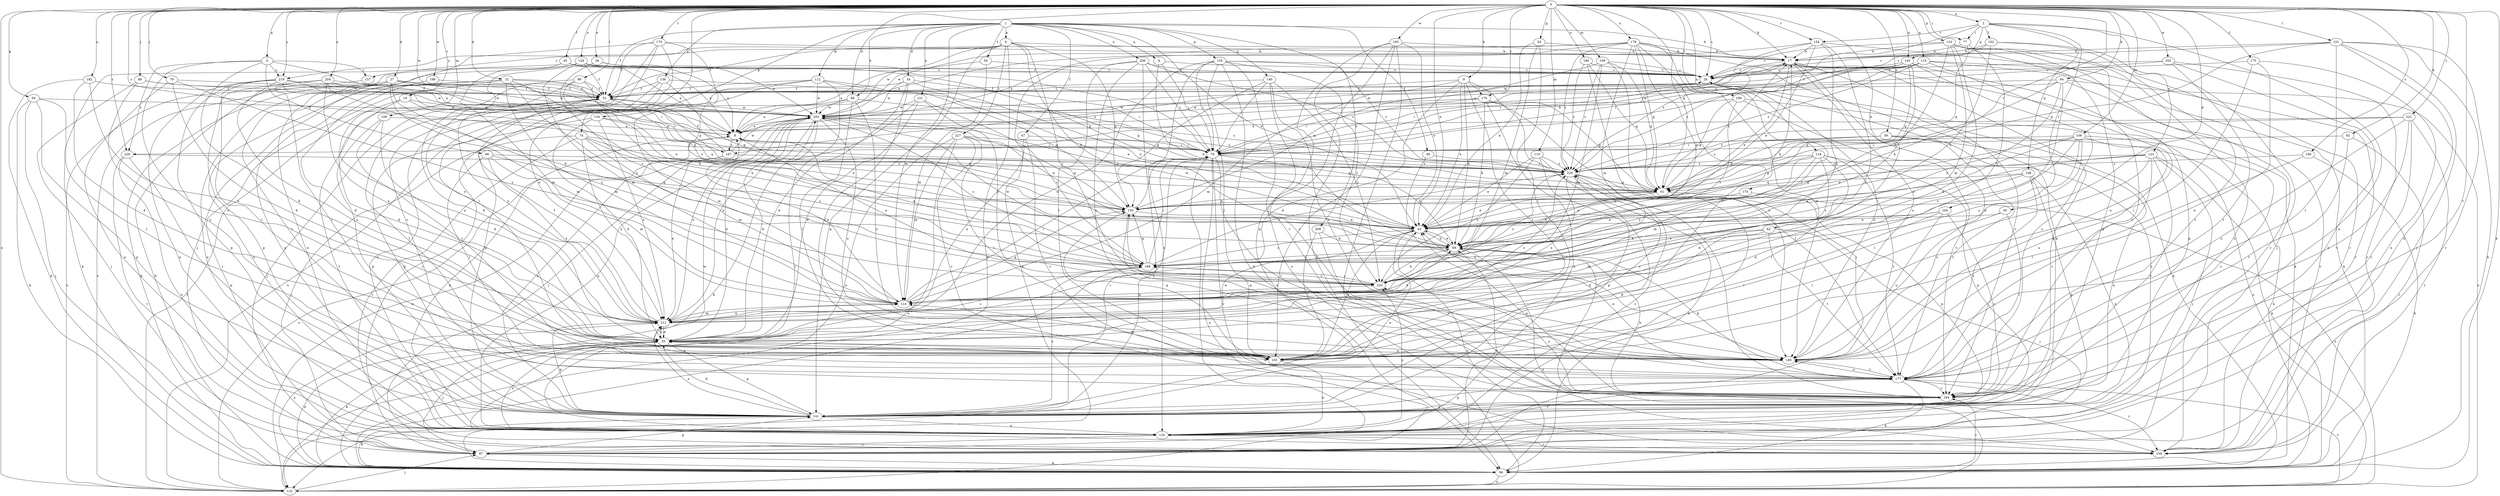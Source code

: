 strict digraph  {
0;
1;
2;
3;
4;
6;
8;
9;
17;
19;
26;
27;
30;
31;
34;
35;
38;
39;
43;
45;
47;
49;
50;
52;
54;
56;
61;
62;
66;
68;
69;
74;
77;
78;
79;
86;
87;
92;
94;
96;
98;
101;
102;
104;
105;
106;
108;
109;
110;
112;
114;
115;
118;
121;
123;
124;
128;
132;
133;
134;
135;
136;
140;
141;
145;
148;
150;
154;
157;
159;
166;
167;
168;
169;
170;
174;
175;
176;
177;
179;
180;
182;
185;
194;
195;
198;
202;
203;
204;
206;
209;
211;
219;
220;
221;
226;
227;
229;
0 -> 2  [label=a];
0 -> 3  [label=a];
0 -> 9  [label=b];
0 -> 17  [label=b];
0 -> 19  [label=c];
0 -> 26  [label=c];
0 -> 27  [label=d];
0 -> 30  [label=d];
0 -> 31  [label=d];
0 -> 38  [label=e];
0 -> 39  [label=e];
0 -> 43  [label=e];
0 -> 45  [label=f];
0 -> 54  [label=g];
0 -> 56  [label=g];
0 -> 61  [label=g];
0 -> 62  [label=h];
0 -> 66  [label=h];
0 -> 74  [label=i];
0 -> 77  [label=i];
0 -> 79  [label=j];
0 -> 86  [label=j];
0 -> 92  [label=k];
0 -> 94  [label=k];
0 -> 96  [label=k];
0 -> 98  [label=l];
0 -> 101  [label=l];
0 -> 106  [label=m];
0 -> 108  [label=m];
0 -> 109  [label=m];
0 -> 110  [label=m];
0 -> 115  [label=n];
0 -> 118  [label=n];
0 -> 128  [label=o];
0 -> 132  [label=o];
0 -> 133  [label=p];
0 -> 145  [label=q];
0 -> 154  [label=r];
0 -> 166  [label=s];
0 -> 167  [label=s];
0 -> 169  [label=t];
0 -> 170  [label=t];
0 -> 174  [label=t];
0 -> 175  [label=t];
0 -> 176  [label=t];
0 -> 179  [label=u];
0 -> 180  [label=u];
0 -> 182  [label=u];
0 -> 194  [label=v];
0 -> 195  [label=w];
0 -> 198  [label=w];
0 -> 202  [label=w];
0 -> 203  [label=w];
0 -> 204  [label=x];
0 -> 219  [label=y];
0 -> 221  [label=z];
0 -> 226  [label=z];
1 -> 4  [label=a];
1 -> 6  [label=a];
1 -> 17  [label=b];
1 -> 34  [label=d];
1 -> 43  [label=e];
1 -> 47  [label=f];
1 -> 49  [label=f];
1 -> 50  [label=f];
1 -> 52  [label=f];
1 -> 66  [label=h];
1 -> 112  [label=m];
1 -> 114  [label=m];
1 -> 121  [label=n];
1 -> 134  [label=p];
1 -> 135  [label=p];
1 -> 136  [label=p];
1 -> 140  [label=p];
1 -> 206  [label=x];
1 -> 209  [label=x];
2 -> 77  [label=i];
2 -> 102  [label=l];
2 -> 104  [label=l];
2 -> 123  [label=n];
2 -> 124  [label=n];
2 -> 145  [label=q];
2 -> 148  [label=q];
2 -> 154  [label=r];
2 -> 226  [label=z];
3 -> 8  [label=a];
3 -> 35  [label=d];
3 -> 68  [label=h];
3 -> 157  [label=r];
3 -> 185  [label=u];
3 -> 219  [label=y];
3 -> 226  [label=z];
4 -> 17  [label=b];
4 -> 69  [label=h];
4 -> 96  [label=k];
4 -> 141  [label=p];
4 -> 150  [label=q];
4 -> 157  [label=r];
4 -> 203  [label=w];
4 -> 219  [label=y];
4 -> 220  [label=y];
4 -> 227  [label=z];
6 -> 26  [label=c];
6 -> 69  [label=h];
6 -> 78  [label=i];
8 -> 78  [label=i];
8 -> 124  [label=n];
8 -> 167  [label=s];
9 -> 35  [label=d];
9 -> 43  [label=e];
9 -> 69  [label=h];
9 -> 105  [label=l];
9 -> 114  [label=m];
9 -> 167  [label=s];
9 -> 176  [label=t];
9 -> 194  [label=v];
17 -> 26  [label=c];
17 -> 43  [label=e];
17 -> 78  [label=i];
17 -> 96  [label=k];
17 -> 141  [label=p];
17 -> 185  [label=u];
17 -> 194  [label=v];
19 -> 35  [label=d];
19 -> 69  [label=h];
19 -> 203  [label=w];
19 -> 211  [label=x];
26 -> 52  [label=f];
26 -> 78  [label=i];
26 -> 96  [label=k];
26 -> 185  [label=u];
27 -> 8  [label=a];
27 -> 52  [label=f];
27 -> 96  [label=k];
27 -> 114  [label=m];
27 -> 124  [label=n];
27 -> 132  [label=o];
27 -> 177  [label=t];
27 -> 203  [label=w];
27 -> 220  [label=y];
30 -> 43  [label=e];
30 -> 105  [label=l];
30 -> 177  [label=t];
31 -> 52  [label=f];
31 -> 61  [label=g];
31 -> 69  [label=h];
31 -> 114  [label=m];
31 -> 124  [label=n];
31 -> 141  [label=p];
31 -> 159  [label=r];
31 -> 168  [label=s];
34 -> 35  [label=d];
34 -> 43  [label=e];
34 -> 52  [label=f];
34 -> 78  [label=i];
34 -> 105  [label=l];
34 -> 203  [label=w];
35 -> 43  [label=e];
35 -> 87  [label=j];
35 -> 96  [label=k];
35 -> 105  [label=l];
35 -> 124  [label=n];
35 -> 141  [label=p];
35 -> 168  [label=s];
35 -> 185  [label=u];
35 -> 203  [label=w];
35 -> 211  [label=x];
38 -> 8  [label=a];
38 -> 26  [label=c];
38 -> 168  [label=s];
38 -> 211  [label=x];
39 -> 61  [label=g];
39 -> 78  [label=i];
39 -> 96  [label=k];
39 -> 124  [label=n];
39 -> 177  [label=t];
39 -> 229  [label=z];
43 -> 69  [label=h];
43 -> 168  [label=s];
43 -> 203  [label=w];
45 -> 8  [label=a];
45 -> 26  [label=c];
45 -> 96  [label=k];
45 -> 114  [label=m];
45 -> 203  [label=w];
47 -> 78  [label=i];
47 -> 194  [label=v];
47 -> 211  [label=x];
49 -> 185  [label=u];
49 -> 229  [label=z];
50 -> 8  [label=a];
50 -> 26  [label=c];
50 -> 114  [label=m];
52 -> 26  [label=c];
52 -> 87  [label=j];
52 -> 150  [label=q];
52 -> 177  [label=t];
52 -> 203  [label=w];
54 -> 17  [label=b];
54 -> 43  [label=e];
54 -> 105  [label=l];
54 -> 114  [label=m];
56 -> 87  [label=j];
56 -> 96  [label=k];
56 -> 105  [label=l];
56 -> 141  [label=p];
56 -> 203  [label=w];
61 -> 17  [label=b];
61 -> 43  [label=e];
61 -> 69  [label=h];
61 -> 141  [label=p];
61 -> 150  [label=q];
62 -> 35  [label=d];
62 -> 69  [label=h];
62 -> 87  [label=j];
62 -> 114  [label=m];
62 -> 177  [label=t];
66 -> 8  [label=a];
66 -> 105  [label=l];
66 -> 114  [label=m];
66 -> 185  [label=u];
66 -> 203  [label=w];
66 -> 229  [label=z];
68 -> 105  [label=l];
68 -> 114  [label=m];
68 -> 150  [label=q];
68 -> 211  [label=x];
68 -> 229  [label=z];
69 -> 17  [label=b];
69 -> 43  [label=e];
69 -> 132  [label=o];
69 -> 159  [label=r];
69 -> 168  [label=s];
74 -> 61  [label=g];
74 -> 78  [label=i];
74 -> 87  [label=j];
74 -> 114  [label=m];
74 -> 159  [label=r];
74 -> 168  [label=s];
74 -> 211  [label=x];
77 -> 17  [label=b];
77 -> 61  [label=g];
77 -> 220  [label=y];
78 -> 17  [label=b];
78 -> 69  [label=h];
78 -> 87  [label=j];
78 -> 132  [label=o];
78 -> 159  [label=r];
78 -> 194  [label=v];
78 -> 229  [label=z];
79 -> 35  [label=d];
79 -> 52  [label=f];
79 -> 124  [label=n];
79 -> 220  [label=y];
86 -> 52  [label=f];
86 -> 87  [label=j];
86 -> 185  [label=u];
86 -> 203  [label=w];
87 -> 26  [label=c];
87 -> 69  [label=h];
87 -> 96  [label=k];
87 -> 141  [label=p];
92 -> 78  [label=i];
92 -> 159  [label=r];
92 -> 177  [label=t];
94 -> 52  [label=f];
94 -> 132  [label=o];
94 -> 150  [label=q];
94 -> 159  [label=r];
94 -> 168  [label=s];
94 -> 203  [label=w];
94 -> 220  [label=y];
96 -> 35  [label=d];
96 -> 43  [label=e];
96 -> 132  [label=o];
96 -> 194  [label=v];
96 -> 211  [label=x];
98 -> 35  [label=d];
98 -> 43  [label=e];
98 -> 52  [label=f];
98 -> 150  [label=q];
98 -> 211  [label=x];
101 -> 17  [label=b];
101 -> 26  [label=c];
101 -> 61  [label=g];
101 -> 87  [label=j];
101 -> 96  [label=k];
101 -> 124  [label=n];
101 -> 159  [label=r];
101 -> 177  [label=t];
102 -> 17  [label=b];
102 -> 26  [label=c];
102 -> 69  [label=h];
102 -> 87  [label=j];
102 -> 194  [label=v];
104 -> 43  [label=e];
104 -> 105  [label=l];
104 -> 168  [label=s];
104 -> 185  [label=u];
104 -> 194  [label=v];
105 -> 43  [label=e];
105 -> 114  [label=m];
105 -> 124  [label=n];
105 -> 150  [label=q];
105 -> 229  [label=z];
106 -> 43  [label=e];
106 -> 69  [label=h];
106 -> 78  [label=i];
106 -> 105  [label=l];
106 -> 168  [label=s];
106 -> 185  [label=u];
106 -> 194  [label=v];
106 -> 220  [label=y];
108 -> 8  [label=a];
108 -> 35  [label=d];
108 -> 105  [label=l];
108 -> 141  [label=p];
109 -> 26  [label=c];
109 -> 61  [label=g];
109 -> 87  [label=j];
109 -> 114  [label=m];
109 -> 150  [label=q];
109 -> 229  [label=z];
110 -> 43  [label=e];
110 -> 96  [label=k];
110 -> 141  [label=p];
110 -> 220  [label=y];
110 -> 229  [label=z];
112 -> 43  [label=e];
112 -> 52  [label=f];
112 -> 87  [label=j];
112 -> 132  [label=o];
112 -> 150  [label=q];
112 -> 159  [label=r];
112 -> 203  [label=w];
114 -> 8  [label=a];
114 -> 78  [label=i];
114 -> 150  [label=q];
114 -> 211  [label=x];
115 -> 8  [label=a];
115 -> 26  [label=c];
115 -> 52  [label=f];
115 -> 78  [label=i];
115 -> 96  [label=k];
115 -> 159  [label=r];
115 -> 185  [label=u];
115 -> 229  [label=z];
118 -> 35  [label=d];
118 -> 61  [label=g];
118 -> 105  [label=l];
118 -> 114  [label=m];
118 -> 141  [label=p];
118 -> 177  [label=t];
118 -> 220  [label=y];
118 -> 229  [label=z];
121 -> 35  [label=d];
121 -> 168  [label=s];
121 -> 203  [label=w];
121 -> 211  [label=x];
121 -> 220  [label=y];
123 -> 87  [label=j];
123 -> 96  [label=k];
123 -> 150  [label=q];
123 -> 168  [label=s];
123 -> 177  [label=t];
123 -> 185  [label=u];
123 -> 194  [label=v];
123 -> 229  [label=z];
124 -> 52  [label=f];
124 -> 87  [label=j];
124 -> 159  [label=r];
124 -> 177  [label=t];
124 -> 220  [label=y];
124 -> 229  [label=z];
128 -> 8  [label=a];
128 -> 26  [label=c];
128 -> 52  [label=f];
128 -> 61  [label=g];
128 -> 78  [label=i];
128 -> 114  [label=m];
128 -> 124  [label=n];
128 -> 132  [label=o];
132 -> 52  [label=f];
132 -> 87  [label=j];
132 -> 177  [label=t];
132 -> 203  [label=w];
133 -> 17  [label=b];
133 -> 26  [label=c];
133 -> 35  [label=d];
133 -> 69  [label=h];
133 -> 114  [label=m];
133 -> 124  [label=n];
133 -> 141  [label=p];
133 -> 159  [label=r];
133 -> 194  [label=v];
134 -> 8  [label=a];
134 -> 35  [label=d];
134 -> 43  [label=e];
134 -> 141  [label=p];
134 -> 211  [label=x];
135 -> 26  [label=c];
135 -> 78  [label=i];
135 -> 96  [label=k];
135 -> 105  [label=l];
135 -> 124  [label=n];
135 -> 194  [label=v];
135 -> 211  [label=x];
135 -> 220  [label=y];
135 -> 229  [label=z];
136 -> 52  [label=f];
136 -> 61  [label=g];
136 -> 124  [label=n];
136 -> 141  [label=p];
136 -> 150  [label=q];
140 -> 52  [label=f];
140 -> 78  [label=i];
140 -> 150  [label=q];
140 -> 177  [label=t];
140 -> 185  [label=u];
140 -> 220  [label=y];
141 -> 8  [label=a];
141 -> 35  [label=d];
141 -> 43  [label=e];
141 -> 78  [label=i];
141 -> 96  [label=k];
141 -> 124  [label=n];
141 -> 168  [label=s];
141 -> 203  [label=w];
145 -> 8  [label=a];
145 -> 26  [label=c];
145 -> 61  [label=g];
145 -> 69  [label=h];
145 -> 78  [label=i];
145 -> 141  [label=p];
145 -> 194  [label=v];
145 -> 229  [label=z];
148 -> 35  [label=d];
148 -> 43  [label=e];
148 -> 61  [label=g];
148 -> 124  [label=n];
148 -> 141  [label=p];
148 -> 177  [label=t];
150 -> 43  [label=e];
150 -> 78  [label=i];
150 -> 185  [label=u];
154 -> 8  [label=a];
154 -> 17  [label=b];
154 -> 43  [label=e];
154 -> 159  [label=r];
154 -> 211  [label=x];
154 -> 220  [label=y];
154 -> 229  [label=z];
157 -> 96  [label=k];
166 -> 96  [label=k];
166 -> 105  [label=l];
166 -> 229  [label=z];
167 -> 52  [label=f];
167 -> 61  [label=g];
167 -> 132  [label=o];
167 -> 203  [label=w];
167 -> 211  [label=x];
168 -> 8  [label=a];
168 -> 78  [label=i];
168 -> 132  [label=o];
168 -> 150  [label=q];
168 -> 203  [label=w];
168 -> 220  [label=y];
168 -> 229  [label=z];
169 -> 61  [label=g];
169 -> 132  [label=o];
169 -> 168  [label=s];
169 -> 194  [label=v];
169 -> 203  [label=w];
170 -> 17  [label=b];
170 -> 52  [label=f];
170 -> 87  [label=j];
170 -> 105  [label=l];
170 -> 168  [label=s];
170 -> 194  [label=v];
170 -> 211  [label=x];
174 -> 43  [label=e];
174 -> 132  [label=o];
174 -> 150  [label=q];
175 -> 26  [label=c];
175 -> 105  [label=l];
175 -> 124  [label=n];
175 -> 185  [label=u];
176 -> 61  [label=g];
176 -> 69  [label=h];
176 -> 78  [label=i];
176 -> 124  [label=n];
176 -> 177  [label=t];
176 -> 203  [label=w];
177 -> 35  [label=d];
177 -> 43  [label=e];
177 -> 69  [label=h];
177 -> 96  [label=k];
177 -> 141  [label=p];
177 -> 159  [label=r];
177 -> 185  [label=u];
177 -> 194  [label=v];
177 -> 211  [label=x];
179 -> 8  [label=a];
179 -> 17  [label=b];
179 -> 52  [label=f];
179 -> 61  [label=g];
179 -> 69  [label=h];
179 -> 105  [label=l];
179 -> 114  [label=m];
179 -> 124  [label=n];
179 -> 185  [label=u];
179 -> 203  [label=w];
179 -> 229  [label=z];
180 -> 26  [label=c];
180 -> 61  [label=g];
180 -> 185  [label=u];
180 -> 229  [label=z];
182 -> 35  [label=d];
182 -> 52  [label=f];
182 -> 96  [label=k];
182 -> 211  [label=x];
185 -> 17  [label=b];
185 -> 150  [label=q];
185 -> 177  [label=t];
194 -> 43  [label=e];
194 -> 69  [label=h];
194 -> 141  [label=p];
194 -> 220  [label=y];
195 -> 17  [label=b];
195 -> 43  [label=e];
195 -> 96  [label=k];
195 -> 105  [label=l];
195 -> 132  [label=o];
195 -> 141  [label=p];
195 -> 159  [label=r];
198 -> 35  [label=d];
198 -> 52  [label=f];
202 -> 26  [label=c];
202 -> 124  [label=n];
202 -> 159  [label=r];
202 -> 177  [label=t];
202 -> 203  [label=w];
203 -> 8  [label=a];
203 -> 35  [label=d];
203 -> 43  [label=e];
203 -> 87  [label=j];
203 -> 96  [label=k];
203 -> 124  [label=n];
203 -> 168  [label=s];
203 -> 185  [label=u];
203 -> 211  [label=x];
203 -> 229  [label=z];
204 -> 52  [label=f];
204 -> 69  [label=h];
204 -> 78  [label=i];
204 -> 105  [label=l];
204 -> 141  [label=p];
204 -> 211  [label=x];
206 -> 26  [label=c];
206 -> 78  [label=i];
206 -> 96  [label=k];
206 -> 105  [label=l];
206 -> 132  [label=o];
206 -> 185  [label=u];
206 -> 229  [label=z];
209 -> 69  [label=h];
209 -> 105  [label=l];
209 -> 194  [label=v];
211 -> 35  [label=d];
211 -> 52  [label=f];
211 -> 69  [label=h];
211 -> 114  [label=m];
211 -> 141  [label=p];
211 -> 229  [label=z];
219 -> 52  [label=f];
219 -> 105  [label=l];
219 -> 124  [label=n];
219 -> 141  [label=p];
219 -> 185  [label=u];
219 -> 203  [label=w];
219 -> 229  [label=z];
220 -> 8  [label=a];
220 -> 26  [label=c];
220 -> 69  [label=h];
220 -> 114  [label=m];
220 -> 168  [label=s];
220 -> 229  [label=z];
221 -> 8  [label=a];
221 -> 159  [label=r];
221 -> 177  [label=t];
221 -> 185  [label=u];
221 -> 194  [label=v];
221 -> 229  [label=z];
226 -> 124  [label=n];
226 -> 141  [label=p];
226 -> 159  [label=r];
226 -> 229  [label=z];
227 -> 78  [label=i];
227 -> 105  [label=l];
227 -> 114  [label=m];
227 -> 124  [label=n];
227 -> 132  [label=o];
227 -> 150  [label=q];
227 -> 194  [label=v];
229 -> 61  [label=g];
229 -> 87  [label=j];
229 -> 141  [label=p];
229 -> 211  [label=x];
}
